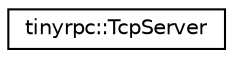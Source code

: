 digraph "类继承关系图"
{
 // LATEX_PDF_SIZE
  edge [fontname="Helvetica",fontsize="10",labelfontname="Helvetica",labelfontsize="10"];
  node [fontname="Helvetica",fontsize="10",shape=record];
  rankdir="LR";
  Node0 [label="tinyrpc::TcpServer",height=0.2,width=0.4,color="black", fillcolor="white", style="filled",URL="$classtinyrpc_1_1TcpServer.html",tooltip=" "];
}
